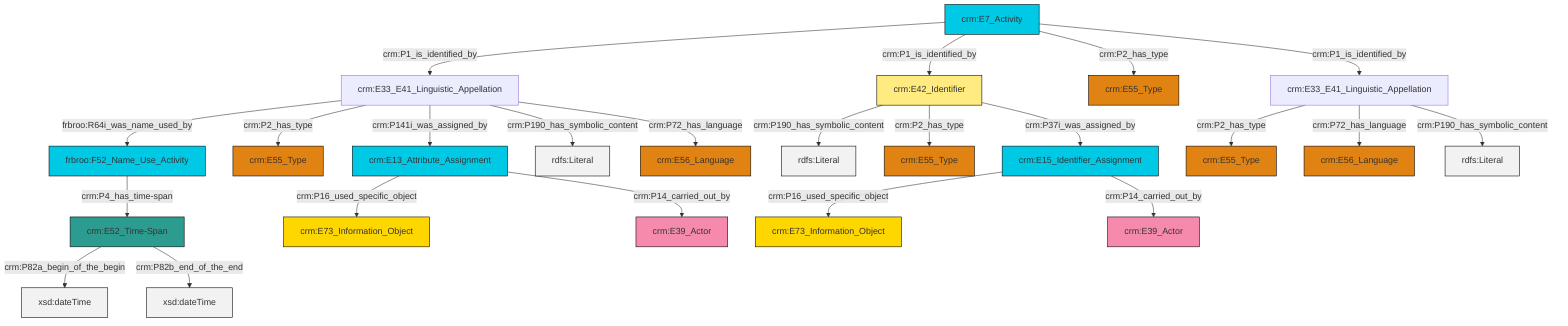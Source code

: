 graph TD
classDef Literal fill:#f2f2f2,stroke:#000000;
classDef CRM_Entity fill:#FFFFFF,stroke:#000000;
classDef Temporal_Entity fill:#00C9E6, stroke:#000000;
classDef Type fill:#E18312, stroke:#000000;
classDef Time-Span fill:#2C9C91, stroke:#000000;
classDef Appellation fill:#FFEB7F, stroke:#000000;
classDef Place fill:#008836, stroke:#000000;
classDef Persistent_Item fill:#B266B2, stroke:#000000;
classDef Conceptual_Object fill:#FFD700, stroke:#000000;
classDef Physical_Thing fill:#D2B48C, stroke:#000000;
classDef Actor fill:#f58aad, stroke:#000000;
classDef PC_Classes fill:#4ce600, stroke:#000000;
classDef Multi fill:#cccccc,stroke:#000000;

0["crm:E42_Identifier"]:::Appellation -->|crm:P190_has_symbolic_content| 1[rdfs:Literal]:::Literal
2["crm:E7_Activity"]:::Temporal_Entity -->|crm:P1_is_identified_by| 3["crm:E33_E41_Linguistic_Appellation"]:::Default
3["crm:E33_E41_Linguistic_Appellation"]:::Default -->|frbroo:R64i_was_name_used_by| 6["frbroo:F52_Name_Use_Activity"]:::Temporal_Entity
6["frbroo:F52_Name_Use_Activity"]:::Temporal_Entity -->|crm:P4_has_time-span| 7["crm:E52_Time-Span"]:::Time-Span
10["crm:E15_Identifier_Assignment"]:::Temporal_Entity -->|crm:P16_used_specific_object| 11["crm:E73_Information_Object"]:::Conceptual_Object
10["crm:E15_Identifier_Assignment"]:::Temporal_Entity -->|crm:P14_carried_out_by| 14["crm:E39_Actor"]:::Actor
12["crm:E33_E41_Linguistic_Appellation"]:::Default -->|crm:P2_has_type| 16["crm:E55_Type"]:::Type
2["crm:E7_Activity"]:::Temporal_Entity -->|crm:P1_is_identified_by| 0["crm:E42_Identifier"]:::Appellation
7["crm:E52_Time-Span"]:::Time-Span -->|crm:P82a_begin_of_the_begin| 20[xsd:dateTime]:::Literal
21["crm:E13_Attribute_Assignment"]:::Temporal_Entity -->|crm:P16_used_specific_object| 22["crm:E73_Information_Object"]:::Conceptual_Object
0["crm:E42_Identifier"]:::Appellation -->|crm:P2_has_type| 8["crm:E55_Type"]:::Type
2["crm:E7_Activity"]:::Temporal_Entity -->|crm:P2_has_type| 17["crm:E55_Type"]:::Type
3["crm:E33_E41_Linguistic_Appellation"]:::Default -->|crm:P2_has_type| 23["crm:E55_Type"]:::Type
0["crm:E42_Identifier"]:::Appellation -->|crm:P37i_was_assigned_by| 10["crm:E15_Identifier_Assignment"]:::Temporal_Entity
21["crm:E13_Attribute_Assignment"]:::Temporal_Entity -->|crm:P14_carried_out_by| 26["crm:E39_Actor"]:::Actor
3["crm:E33_E41_Linguistic_Appellation"]:::Default -->|crm:P141i_was_assigned_by| 21["crm:E13_Attribute_Assignment"]:::Temporal_Entity
2["crm:E7_Activity"]:::Temporal_Entity -->|crm:P1_is_identified_by| 12["crm:E33_E41_Linguistic_Appellation"]:::Default
12["crm:E33_E41_Linguistic_Appellation"]:::Default -->|crm:P72_has_language| 4["crm:E56_Language"]:::Type
3["crm:E33_E41_Linguistic_Appellation"]:::Default -->|crm:P190_has_symbolic_content| 34[rdfs:Literal]:::Literal
7["crm:E52_Time-Span"]:::Time-Span -->|crm:P82b_end_of_the_end| 38[xsd:dateTime]:::Literal
12["crm:E33_E41_Linguistic_Appellation"]:::Default -->|crm:P190_has_symbolic_content| 40[rdfs:Literal]:::Literal
3["crm:E33_E41_Linguistic_Appellation"]:::Default -->|crm:P72_has_language| 28["crm:E56_Language"]:::Type